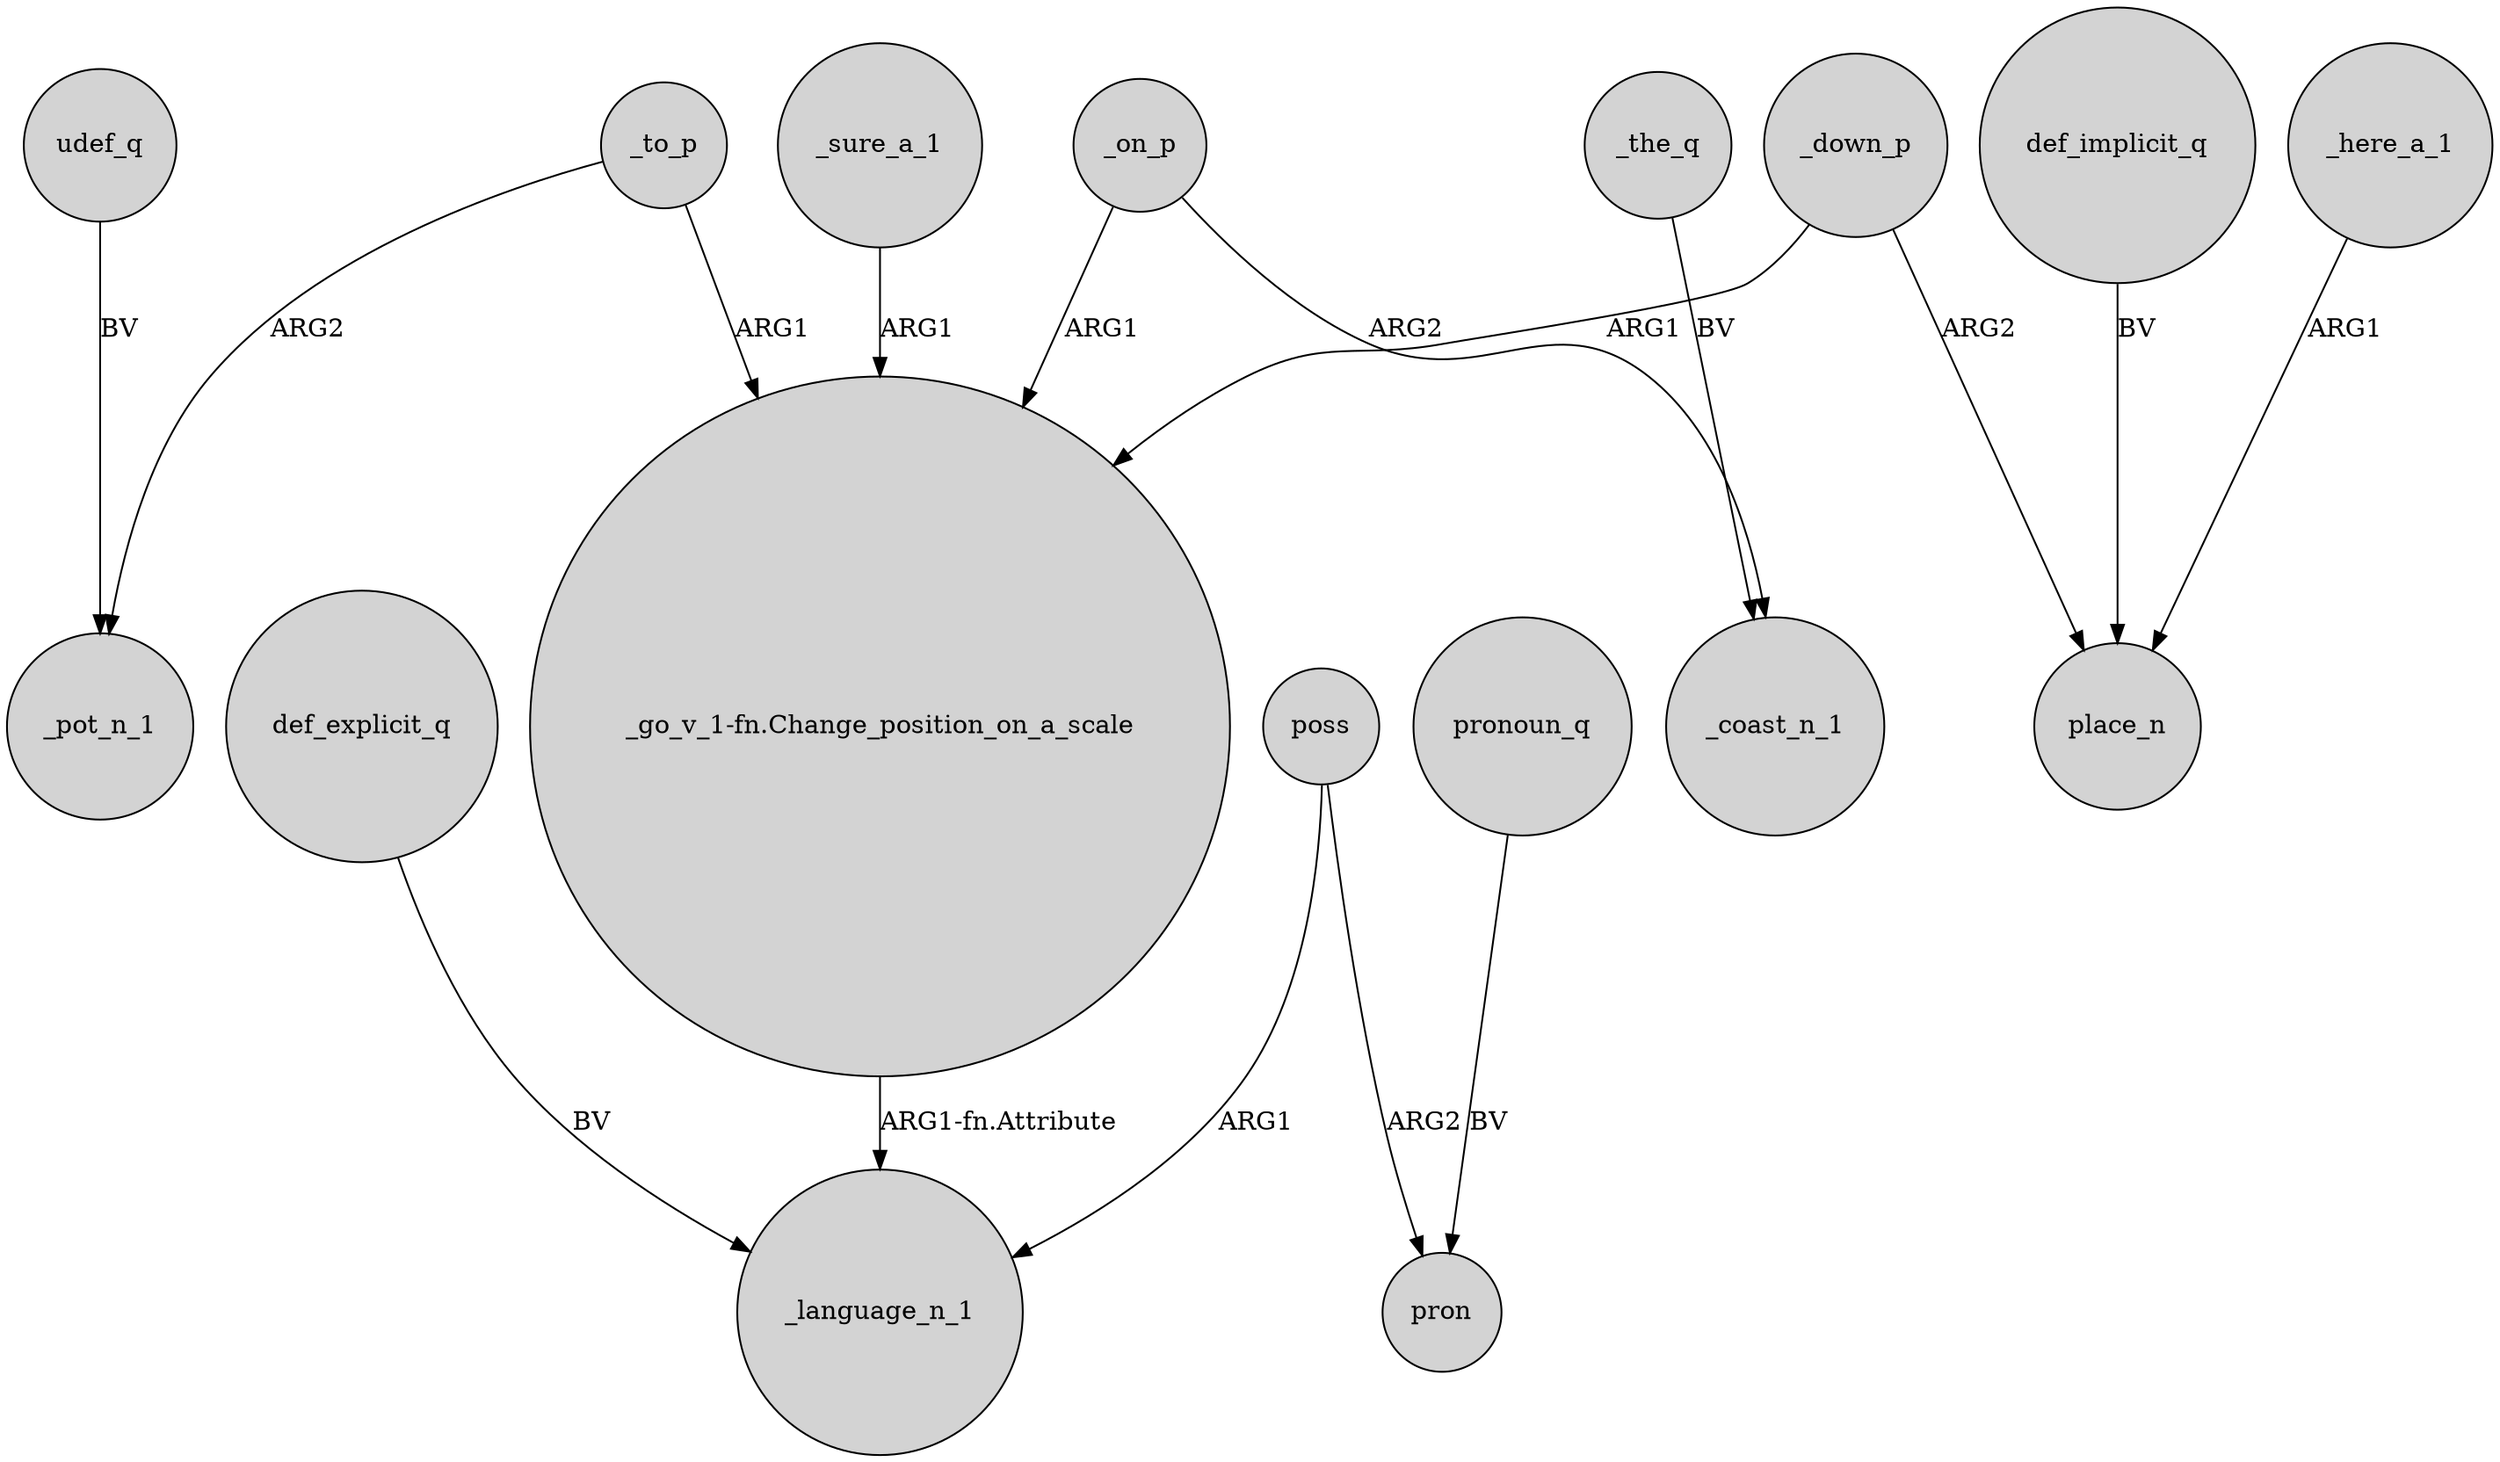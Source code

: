 digraph {
	node [shape=circle style=filled]
	"_go_v_1-fn.Change_position_on_a_scale" -> _language_n_1 [label="ARG1-fn.Attribute"]
	udef_q -> _pot_n_1 [label=BV]
	_sure_a_1 -> "_go_v_1-fn.Change_position_on_a_scale" [label=ARG1]
	_to_p -> "_go_v_1-fn.Change_position_on_a_scale" [label=ARG1]
	_here_a_1 -> place_n [label=ARG1]
	_on_p -> "_go_v_1-fn.Change_position_on_a_scale" [label=ARG1]
	def_implicit_q -> place_n [label=BV]
	poss -> pron [label=ARG2]
	_to_p -> _pot_n_1 [label=ARG2]
	_down_p -> "_go_v_1-fn.Change_position_on_a_scale" [label=ARG1]
	pronoun_q -> pron [label=BV]
	_the_q -> _coast_n_1 [label=BV]
	_down_p -> place_n [label=ARG2]
	def_explicit_q -> _language_n_1 [label=BV]
	poss -> _language_n_1 [label=ARG1]
	_on_p -> _coast_n_1 [label=ARG2]
}
